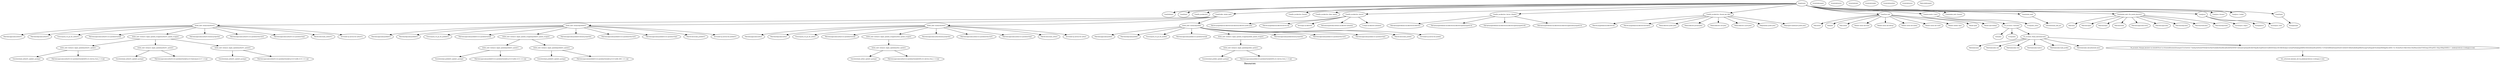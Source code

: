 digraph Resources {
    label = "Resources"
    "Stage[main]" [
        fontsize = 8,
        label = "Stage[main]"
    ]

    "Class[Settings]" [
        fontsize = 8,
        label = "Class[Settings]"
    ]

    "Class[Main]" [
        fontsize = 8,
        label = "Class[Main]"
    ]

    "Class[Pe_mcollective]" [
        fontsize = 8,
        label = "Class[Pe_mcollective]"
    ]

    "Class[Profile::Adobe_em6]" [
        fontsize = 8,
        label = "Class[Profile::Adobe_em6]"
    ]

    "Class[Pe_mcollective::Params]" [
        fontsize = 8,
        label = "Class[Pe_mcollective::Params]"
    ]

    "Class[Pe_mcollective::Role::Agent]" [
        fontsize = 8,
        label = "Class[Pe_mcollective::Role::Agent]"
    ]

    "Class[Pe_mcollective::Server]" [
        fontsize = 8,
        label = "Class[Pe_mcollective::Server]"
    ]

    "Class[Pe_mcollective::Server::Plugins]" [
        fontsize = 8,
        label = "Class[Pe_mcollective::Server::Plugins]"
    ]

    "File[/opt/puppet/libexec/mcollective/mcollective]" [
        fontsize = 8,
        label = "File[/opt/puppet/libexec/mcollective/mcollective]"
    ]

    "File[/opt/puppet/libexec/mcollective/mcollective/agent/puppetd.rb]" [
        fontsize = 8,
        label = "File[/opt/puppet/libexec/mcollective/mcollective/agent/puppetd.rb]"
    ]

    "File[/opt/puppet/libexec/mcollective/mcollective/agent/puppetd.ddl]" [
        fontsize = 8,
        label = "File[/opt/puppet/libexec/mcollective/mcollective/agent/puppetd.ddl]"
    ]

    "File[/opt/puppet/libexec/mcollective/mcollective/application/puppetd.rb]" [
        fontsize = 8,
        label = "File[/opt/puppet/libexec/mcollective/mcollective/application/puppetd.rb]"
    ]

    "Class[Pe_mcollective::Shared_key_files]" [
        fontsize = 8,
        label = "Class[Pe_mcollective::Shared_key_files]"
    ]

    "File[/etc/puppetlabs/mcollective/ssl]" [
        fontsize = 8,
        label = "File[/etc/puppetlabs/mcollective/ssl]"
    ]

    "File[/etc/puppetlabs/mcollective/ssl/clients]" [
        fontsize = 8,
        label = "File[/etc/puppetlabs/mcollective/ssl/clients]"
    ]

    "File[mcollective-public.pem]" [
        fontsize = 8,
        label = "File[mcollective-public.pem]"
    ]

    "File[mcollective-private.pem]" [
        fontsize = 8,
        label = "File[mcollective-private.pem]"
    ]

    "File[mcollective-cert.pem]" [
        fontsize = 8,
        label = "File[mcollective-cert.pem]"
    ]

    "File[mcollective-cacert.pem]" [
        fontsize = 8,
        label = "File[mcollective-cacert.pem]"
    ]

    "File[peadmin-public.pem]" [
        fontsize = 8,
        label = "File[peadmin-public.pem]"
    ]

    "File[puppet-dashboard-public.pem]" [
        fontsize = 8,
        label = "File[puppet-dashboard-public.pem]"
    ]

    "File[/etc/puppetlabs/mcollective/ssl/clients/mcollective-public.pem]" [
        fontsize = 8,
        label = "File[/etc/puppetlabs/mcollective/ssl/clients/mcollective-public.pem]"
    ]

    "File[/etc/puppetlabs/mcollective/server.cfg]" [
        fontsize = 8,
        label = "File[/etc/puppetlabs/mcollective/server.cfg]"
    ]

    "Service[pe-mcollective]" [
        fontsize = 8,
        label = "Service[pe-mcollective]"
    ]

    "File[/opt/puppet/sbin/refresh-mcollective-metadata]" [
        fontsize = 8,
        label = "File[/opt/puppet/sbin/refresh-mcollective-metadata]"
    ]

    "Cron[pe-mcollective-metadata]" [
        fontsize = 8,
        label = "Cron[pe-mcollective-metadata]"
    ]

    "Class[Yum-wsi]" [
        fontsize = 8,
        label = "Class[Yum-wsi]"
    ]

    "File[centos]" [
        fontsize = 8,
        label = "File[centos]"
    ]

    "File[epel]" [
        fontsize = 8,
        label = "File[epel]"
    ]

    "File[custom]" [
        fontsize = 8,
        label = "File[custom]"
    ]

    "File[old-centos-old-base]" [
        fontsize = 8,
        label = "File[old-centos-old-base]"
    ]

    "File[old-centos-old-debug]" [
        fontsize = 8,
        label = "File[old-centos-old-debug]"
    ]

    "File[old-centos-old-media]" [
        fontsize = 8,
        label = "File[old-centos-old-media]"
    ]

    "File[old-centos-old-vault]" [
        fontsize = 8,
        label = "File[old-centos-old-vault]"
    ]

    "File[old-cobbler-repo]" [
        fontsize = 8,
        label = "File[old-cobbler-repo]"
    ]

    "File[old-epel]" [
        fontsize = 8,
        label = "File[old-epel]"
    ]

    "File[old-epel-testing]" [
        fontsize = 8,
        label = "File[old-epel-testing]"
    ]

    "Class[Accounts::Users]" [
        fontsize = 8,
        label = "Class[Accounts::Users]"
    ]

    "Pe_accounts::User[aem]" [
        fontsize = 8,
        label = "Pe_accounts::User[aem]"
    ]

    "Group[aem_users]" [
        fontsize = 8,
        label = "Group[aem_users]"
    ]

    "Adobe_em6::Instance[author01]" [
        fontsize = 8,
        label = "Adobe_em6::Instance[author01]"
    ]

    "Adobe_em6::Instance[publish02]" [
        fontsize = 8,
        label = "Adobe_em6::Instance[publish02]"
    ]

    "Adobe_em6::Instance[author]" [
        fontsize = 8,
        label = "Adobe_em6::Instance[author]"
    ]

    "Adobe_em6::Instance[publish]" [
        fontsize = 8,
        label = "Adobe_em6::Instance[publish]"
    ]

    "User[aem]" [
        fontsize = 8,
        label = "User[aem]"
    ]

    "Group[aem]" [
        fontsize = 8,
        label = "Group[aem]"
    ]

    "Pe_accounts::Home_dir[/home/aem]" [
        fontsize = 8,
        label = "Pe_accounts::Home_dir[/home/aem]"
    ]

    "Class[Adobe_em6::Params]" [
        fontsize = 8,
        label = "Class[Adobe_em6::Params]"
    ]

    "Class[Adobe_em6]" [
        fontsize = 8,
        label = "Class[Adobe_em6]"
    ]

    "Class[Adobe_em6::Pre_install_directory]" [
        fontsize = 8,
        label = "Class[Adobe_em6::Pre_install_directory]"
    ]

    "File[/data]" [
        fontsize = 8,
        label = "File[/data]"
    ]

    "File[/data/apps]" [
        fontsize = 8,
        label = "File[/data/apps]"
    ]

    "File[/data/logs]" [
        fontsize = 8,
        label = "File[/data/logs]"
    ]

    "File[/data/tools]" [
        fontsize = 8,
        label = "File[/data/tools]"
    ]

    "File[/data/apps/aem/certs]" [
        fontsize = 8,
        label = "File[/data/apps/aem/certs]"
    ]

    "File[/data/apps/aem]" [
        fontsize = 8,
        label = "File[/data/apps/aem]"
    ]

    "File[/data/logs/aem]" [
        fontsize = 8,
        label = "File[/data/logs/aem]"
    ]

    "File[/data/tools/aem]" [
        fontsize = 8,
        label = "File[/data/tools/aem]"
    ]

    "File[/data/logs/tools]" [
        fontsize = 8,
        label = "File[/data/logs/tools]"
    ]

    "Class[Java]" [
        fontsize = 8,
        label = "Class[Java]"
    ]

    "Class[Java::Params]" [
        fontsize = 8,
        label = "Class[Java::Params]"
    ]

    "Anchor[java::begin:]" [
        fontsize = 8,
        label = "Anchor[java::begin:]"
    ]

    "Package[java]" [
        fontsize = 8,
        label = "Package[java]"
    ]

    "Class[Java::Config]" [
        fontsize = 8,
        label = "Class[Java::Config]"
    ]

    "Anchor[java::end]" [
        fontsize = 8,
        label = "Anchor[java::end]"
    ]

    "Class[Wget]" [
        fontsize = 8,
        label = "Class[Wget]"
    ]

    "Package[wget]" [
        fontsize = 8,
        label = "Package[wget]"
    ]

    "Exec[download_aem_jar]" [
        fontsize = 8,
        label = "Exec[download_aem_jar]"
    ]

    "File[/data/apps/aem/author01]" [
        fontsize = 8,
        label = "File[/data/apps/aem/author01]"
    ]

    "File[/data/logs/aem/author01]" [
        fontsize = 8,
        label = "File[/data/logs/aem/author01]"
    ]

    "Exec[unpack_crx_jar_for_author01]" [
        fontsize = 8,
        label = "Exec[unpack_crx_jar_for_author01]"
    ]

    "File[/data/apps/aem/author01/crx-quickstart/install]" [
        fontsize = 8,
        label = "File[/data/apps/aem/author01/crx-quickstart/install]"
    ]

    "Adobe_em6::Instance::Apply_updates_wrapper[author01_update_wrapper]" [
        fontsize = 8,
        label = "Adobe_em6::Instance::Apply_updates_wrapper[author01_update_wrapper]"
    ]

    "File[/data/apps/aem/author01/license.properties]" [
        fontsize = 8,
        label = "File[/data/apps/aem/author01/license.properties]"
    ]

    "File[/data/apps/aem/author01/crx-quickstart/bin/start]" [
        fontsize = 8,
        label = "File[/data/apps/aem/author01/crx-quickstart/bin/start]"
    ]

    "File[/data/apps/aem/author01/crx-quickstart/logs]" [
        fontsize = 8,
        label = "File[/data/apps/aem/author01/crx-quickstart/logs]"
    ]

    "File[/etc/init.d/aem_author01]" [
        fontsize = 8,
        label = "File[/etc/init.d/aem_author01]"
    ]

    "Service[set up service for author01]" [
        fontsize = 8,
        label = "Service[set up service for author01]"
    ]

    "File[/data/apps/aem/publish02]" [
        fontsize = 8,
        label = "File[/data/apps/aem/publish02]"
    ]

    "File[/data/logs/aem/publish02]" [
        fontsize = 8,
        label = "File[/data/logs/aem/publish02]"
    ]

    "Exec[unpack_crx_jar_for_publish02]" [
        fontsize = 8,
        label = "Exec[unpack_crx_jar_for_publish02]"
    ]

    "File[/data/apps/aem/publish02/crx-quickstart/install]" [
        fontsize = 8,
        label = "File[/data/apps/aem/publish02/crx-quickstart/install]"
    ]

    "Adobe_em6::Instance::Apply_updates_wrapper[publish02_update_wrapper]" [
        fontsize = 8,
        label = "Adobe_em6::Instance::Apply_updates_wrapper[publish02_update_wrapper]"
    ]

    "File[/data/apps/aem/publish02/license.properties]" [
        fontsize = 8,
        label = "File[/data/apps/aem/publish02/license.properties]"
    ]

    "File[/data/apps/aem/publish02/crx-quickstart/bin/start]" [
        fontsize = 8,
        label = "File[/data/apps/aem/publish02/crx-quickstart/bin/start]"
    ]

    "File[/data/apps/aem/publish02/crx-quickstart/logs]" [
        fontsize = 8,
        label = "File[/data/apps/aem/publish02/crx-quickstart/logs]"
    ]

    "File[/etc/init.d/aem_publish02]" [
        fontsize = 8,
        label = "File[/etc/init.d/aem_publish02]"
    ]

    "Service[set up service for publish02]" [
        fontsize = 8,
        label = "Service[set up service for publish02]"
    ]

    "File[/data/apps/aem/author]" [
        fontsize = 8,
        label = "File[/data/apps/aem/author]"
    ]

    "File[/data/logs/aem/author]" [
        fontsize = 8,
        label = "File[/data/logs/aem/author]"
    ]

    "Exec[unpack_crx_jar_for_author]" [
        fontsize = 8,
        label = "Exec[unpack_crx_jar_for_author]"
    ]

    "File[/data/apps/aem/author/crx-quickstart/install]" [
        fontsize = 8,
        label = "File[/data/apps/aem/author/crx-quickstart/install]"
    ]

    "Adobe_em6::Instance::Apply_updates_wrapper[author_update_wrapper]" [
        fontsize = 8,
        label = "Adobe_em6::Instance::Apply_updates_wrapper[author_update_wrapper]"
    ]

    "File[/data/apps/aem/author/license.properties]" [
        fontsize = 8,
        label = "File[/data/apps/aem/author/license.properties]"
    ]

    "File[/data/apps/aem/author/crx-quickstart/bin/start]" [
        fontsize = 8,
        label = "File[/data/apps/aem/author/crx-quickstart/bin/start]"
    ]

    "File[/data/apps/aem/author/crx-quickstart/logs]" [
        fontsize = 8,
        label = "File[/data/apps/aem/author/crx-quickstart/logs]"
    ]

    "File[/etc/init.d/aem_author]" [
        fontsize = 8,
        label = "File[/etc/init.d/aem_author]"
    ]

    "Service[set up service for author]" [
        fontsize = 8,
        label = "Service[set up service for author]"
    ]

    "File[/data/apps/aem/publish]" [
        fontsize = 8,
        label = "File[/data/apps/aem/publish]"
    ]

    "File[/data/logs/aem/publish]" [
        fontsize = 8,
        label = "File[/data/logs/aem/publish]"
    ]

    "Exec[unpack_crx_jar_for_publish]" [
        fontsize = 8,
        label = "Exec[unpack_crx_jar_for_publish]"
    ]

    "File[/data/apps/aem/publish/crx-quickstart/install]" [
        fontsize = 8,
        label = "File[/data/apps/aem/publish/crx-quickstart/install]"
    ]

    "Adobe_em6::Instance::Apply_updates_wrapper[publish_update_wrapper]" [
        fontsize = 8,
        label = "Adobe_em6::Instance::Apply_updates_wrapper[publish_update_wrapper]"
    ]

    "File[/data/apps/aem/publish/license.properties]" [
        fontsize = 8,
        label = "File[/data/apps/aem/publish/license.properties]"
    ]

    "File[/data/apps/aem/publish/crx-quickstart/bin/start]" [
        fontsize = 8,
        label = "File[/data/apps/aem/publish/crx-quickstart/bin/start]"
    ]

    "File[/data/apps/aem/publish/crx-quickstart/logs]" [
        fontsize = 8,
        label = "File[/data/apps/aem/publish/crx-quickstart/logs]"
    ]

    "File[/etc/init.d/aem_publish]" [
        fontsize = 8,
        label = "File[/etc/init.d/aem_publish]"
    ]

    "Service[set up service for publish]" [
        fontsize = 8,
        label = "Service[set up service for publish]"
    ]

    "File[/home/aem]" [
        fontsize = 8,
        label = "File[/home/aem]"
    ]

    "File[/home/aem/.ssh]" [
        fontsize = 8,
        label = "File[/home/aem/.ssh]"
    ]

    "File[/home/aem/.vim]" [
        fontsize = 8,
        label = "File[/home/aem/.vim]"
    ]

    "File[/home/aem/.bashrc]" [
        fontsize = 8,
        label = "File[/home/aem/.bashrc]"
    ]

    "File[/home/aem/.bash_profile]" [
        fontsize = 8,
        label = "File[/home/aem/.bash_profile]"
    ]

    "File[/home/aem/.ssh/authorized_keys]" [
        fontsize = 8,
        label = "File[/home/aem/.ssh/authorized_keys]"
    ]

    "Pe_accounts::Manage_keys[ssh-rsa AAAAB3NzaC1yc2EAAAABIwAAAQEAsongwGT2xTA4t5ZL77dnbbq/XetSoZaNTM40jD3hrNimY0ubbk6nMexZlIhx3j6tu8dfToDSF06Y7nKSymdvwpSsmyBl18h6VMgatKcDogWhSu92OeZBOfI5YeAnr2HCMi8vBcikuJLC4ziOgFMaMqfmpjA88lPdr/8ZZwhKdmlrRCJy6tDHLv723VtxDQ6RElxbDmmof28y4IC3Q0eD4T/4RdxDmByBmsjMBx9vizyqgTLkNmgsdhT4L8xbtgYBZXfgpt9y/sZ0fI2+Ty+RvohoPnd220kbGSSduCt8/J0BansQi4lnYV80E4epyr0WwpWEl+vRxg18PkqyE8I8Ew== jenkins@webcms-ci.webapps.rr.com]" [
        fontsize = 8,
        label = "Pe_accounts::Manage_keys[ssh-rsa AAAAB3NzaC1yc2EAAAABIwAAAQEAsongwGT2xTA4t5ZL77dnbbq/XetSoZaNTM40jD3hrNimY0ubbk6nMexZlIhx3j6tu8dfToDSF06Y7nKSymdvwpSsmyBl18h6VMgatKcDogWhSu92OeZBOfI5YeAnr2HCMi8vBcikuJLC4ziOgFMaMqfmpjA88lPdr/8ZZwhKdmlrRCJy6tDHLv723VtxDQ6RElxbDmmof28y4IC3Q0eD4T/4RdxDmByBmsjMBx9vizyqgTLkNmgsdhT4L8xbtgYBZXfgpt9y/sZ0fI2+Ty+RvohoPnd220kbGSSduCt8/J0BansQi4lnYV80E4epyr0WwpWEl+vRxg18PkqyE8I8Ew== jenkins@webcms-ci.webapps.rr.com]"
    ]

    "Adobe_em6::Instance::Apply_updates[author01_update1]" [
        fontsize = 8,
        label = "Adobe_em6::Instance::Apply_updates[author01_update1]"
    ]

    "Adobe_em6::Instance::Apply_updates[author01_update2]" [
        fontsize = 8,
        label = "Adobe_em6::Instance::Apply_updates[author01_update2]"
    ]

    "Adobe_em6::Instance::Apply_updates[author01_update3]" [
        fontsize = 8,
        label = "Adobe_em6::Instance::Apply_updates[author01_update3]"
    ]

    "Adobe_em6::Instance::Apply_updates[publish02_update1]" [
        fontsize = 8,
        label = "Adobe_em6::Instance::Apply_updates[publish02_update1]"
    ]

    "Adobe_em6::Instance::Apply_updates[publish02_update2]" [
        fontsize = 8,
        label = "Adobe_em6::Instance::Apply_updates[publish02_update2]"
    ]

    "Adobe_em6::Instance::Apply_updates[author_update1]" [
        fontsize = 8,
        label = "Adobe_em6::Instance::Apply_updates[author_update1]"
    ]

    "Adobe_em6::Instance::Apply_updates[publish_update1]" [
        fontsize = 8,
        label = "Adobe_em6::Instance::Apply_updates[publish_update1]"
    ]

    "Ssh_authorized_key[aem_ssh-rsa_jenkins@webcms-ci.webapps.rr.com]" [
        fontsize = 8,
        label = "Ssh_authorized_key[aem_ssh-rsa_jenkins@webcms-ci.webapps.rr.com]"
    ]

    "Exec[download_author01_update1_package]" [
        fontsize = 8,
        label = "Exec[download_author01_update1_package]"
    ]

    "File[/data/apps/aem/author01/crx-quickstart/install/AEM_6.0_Service_Pack_2-1.0.zip]" [
        fontsize = 8,
        label = "File[/data/apps/aem/author01/crx-quickstart/install/AEM_6.0_Service_Pack_2-1.0.zip]"
    ]

    "Exec[download_author01_update2_package]" [
        fontsize = 8,
        label = "Exec[download_author01_update2_package]"
    ]

    "File[/data/apps/aem/author01/crx-quickstart/install/cq-6.0-featurepack-4137-1.0.zip]" [
        fontsize = 8,
        label = "File[/data/apps/aem/author01/crx-quickstart/install/cq-6.0-featurepack-4137-1.0.zip]"
    ]

    "Exec[download_author01_update3_package]" [
        fontsize = 8,
        label = "Exec[download_author01_update3_package]"
    ]

    "File[/data/apps/aem/author01/crx-quickstart/install/cq-6.0.0-hotfix-4135-1.0.2.zip]" [
        fontsize = 8,
        label = "File[/data/apps/aem/author01/crx-quickstart/install/cq-6.0.0-hotfix-4135-1.0.2.zip]"
    ]

    "Exec[download_publish02_update1_package]" [
        fontsize = 8,
        label = "Exec[download_publish02_update1_package]"
    ]

    "File[/data/apps/aem/publish02/crx-quickstart/install/cq-6.0.0-hotfix-4135-1.0.2.zip]" [
        fontsize = 8,
        label = "File[/data/apps/aem/publish02/crx-quickstart/install/cq-6.0.0-hotfix-4135-1.0.2.zip]"
    ]

    "Exec[download_publish02_update2_package]" [
        fontsize = 8,
        label = "Exec[download_publish02_update2_package]"
    ]

    "File[/data/apps/aem/publish02/crx-quickstart/install/cq-6.0.0-hotfix-4681-1.0.1.zip]" [
        fontsize = 8,
        label = "File[/data/apps/aem/publish02/crx-quickstart/install/cq-6.0.0-hotfix-4681-1.0.1.zip]"
    ]

    "Exec[download_author_update1_package]" [
        fontsize = 8,
        label = "Exec[download_author_update1_package]"
    ]

    "File[/data/apps/aem/author/crx-quickstart/install/AEM_6.0_Service_Pack_2-1.0.zip]" [
        fontsize = 8,
        label = "File[/data/apps/aem/author/crx-quickstart/install/AEM_6.0_Service_Pack_2-1.0.zip]"
    ]

    "Exec[download_publish_update1_package]" [
        fontsize = 8,
        label = "Exec[download_publish_update1_package]"
    ]

    "File[/data/apps/aem/publish/crx-quickstart/install/AEM_6.0_Service_Pack_2-1.0.zip]" [
        fontsize = 8,
        label = "File[/data/apps/aem/publish/crx-quickstart/install/AEM_6.0_Service_Pack_2-1.0.zip]"
    ]

    "Schedule[puppet]" [
        fontsize = 8,
        label = "Schedule[puppet]"
    ]

    "Schedule[hourly]" [
        fontsize = 8,
        label = "Schedule[hourly]"
    ]

    "Schedule[daily]" [
        fontsize = 8,
        label = "Schedule[daily]"
    ]

    "Schedule[weekly]" [
        fontsize = 8,
        label = "Schedule[weekly]"
    ]

    "Schedule[monthly]" [
        fontsize = 8,
        label = "Schedule[monthly]"
    ]

    "Schedule[never]" [
        fontsize = 8,
        label = "Schedule[never]"
    ]

    "Filebucket[puppet]" [
        fontsize = 8,
        label = "Filebucket[puppet]"
    ]

    "Stage[main]" -> "Class[Settings]" [
        fontsize = 8
    ]

    "Stage[main]" -> "Class[Main]" [
        fontsize = 8
    ]

    "Stage[main]" -> "Class[Pe_mcollective]" [
        fontsize = 8
    ]

    "Stage[main]" -> "Class[Profile::Adobe_em6]" [
        fontsize = 8
    ]

    "Stage[main]" -> "Class[Pe_mcollective::Params]" [
        fontsize = 8
    ]

    "Stage[main]" -> "Class[Pe_mcollective::Role::Agent]" [
        fontsize = 8
    ]

    "Stage[main]" -> "Class[Pe_mcollective::Server]" [
        fontsize = 8
    ]

    "Stage[main]" -> "Class[Pe_mcollective::Server::Plugins]" [
        fontsize = 8
    ]

    "Class[Pe_mcollective::Server::Plugins]" -> "File[/opt/puppet/libexec/mcollective/mcollective]" [
        fontsize = 8
    ]

    "Class[Pe_mcollective::Server::Plugins]" -> "File[/opt/puppet/libexec/mcollective/mcollective/agent/puppetd.rb]" [
        fontsize = 8
    ]

    "Class[Pe_mcollective::Server::Plugins]" -> "File[/opt/puppet/libexec/mcollective/mcollective/agent/puppetd.ddl]" [
        fontsize = 8
    ]

    "Class[Pe_mcollective::Server::Plugins]" -> "File[/opt/puppet/libexec/mcollective/mcollective/application/puppetd.rb]" [
        fontsize = 8
    ]

    "Stage[main]" -> "Class[Pe_mcollective::Shared_key_files]" [
        fontsize = 8
    ]

    "Class[Pe_mcollective::Shared_key_files]" -> "File[/etc/puppetlabs/mcollective/ssl]" [
        fontsize = 8
    ]

    "Class[Pe_mcollective::Shared_key_files]" -> "File[/etc/puppetlabs/mcollective/ssl/clients]" [
        fontsize = 8
    ]

    "Class[Pe_mcollective::Shared_key_files]" -> "File[mcollective-public.pem]" [
        fontsize = 8
    ]

    "Class[Pe_mcollective::Shared_key_files]" -> "File[mcollective-private.pem]" [
        fontsize = 8
    ]

    "Class[Pe_mcollective::Shared_key_files]" -> "File[mcollective-cert.pem]" [
        fontsize = 8
    ]

    "Class[Pe_mcollective::Shared_key_files]" -> "File[mcollective-cacert.pem]" [
        fontsize = 8
    ]

    "Class[Pe_mcollective::Shared_key_files]" -> "File[peadmin-public.pem]" [
        fontsize = 8
    ]

    "Class[Pe_mcollective::Shared_key_files]" -> "File[puppet-dashboard-public.pem]" [
        fontsize = 8
    ]

    "Class[Pe_mcollective::Server]" -> "File[/etc/puppetlabs/mcollective/ssl/clients/mcollective-public.pem]" [
        fontsize = 8
    ]

    "Class[Pe_mcollective::Server]" -> "File[/etc/puppetlabs/mcollective/server.cfg]" [
        fontsize = 8
    ]

    "Class[Pe_mcollective::Server]" -> "Service[pe-mcollective]" [
        fontsize = 8
    ]

    "Class[Pe_mcollective::Server]" -> "File[/opt/puppet/sbin/refresh-mcollective-metadata]" [
        fontsize = 8
    ]

    "Class[Pe_mcollective::Server]" -> "Cron[pe-mcollective-metadata]" [
        fontsize = 8
    ]

    "Stage[main]" -> "Class[Yum-wsi]" [
        fontsize = 8
    ]

    "Class[Yum-wsi]" -> "File[centos]" [
        fontsize = 8
    ]

    "Class[Yum-wsi]" -> "File[epel]" [
        fontsize = 8
    ]

    "Class[Yum-wsi]" -> "File[custom]" [
        fontsize = 8
    ]

    "Class[Yum-wsi]" -> "File[old-centos-old-base]" [
        fontsize = 8
    ]

    "Class[Yum-wsi]" -> "File[old-centos-old-debug]" [
        fontsize = 8
    ]

    "Class[Yum-wsi]" -> "File[old-centos-old-media]" [
        fontsize = 8
    ]

    "Class[Yum-wsi]" -> "File[old-centos-old-vault]" [
        fontsize = 8
    ]

    "Class[Yum-wsi]" -> "File[old-cobbler-repo]" [
        fontsize = 8
    ]

    "Class[Yum-wsi]" -> "File[old-epel]" [
        fontsize = 8
    ]

    "Class[Yum-wsi]" -> "File[old-epel-testing]" [
        fontsize = 8
    ]

    "Stage[main]" -> "Class[Accounts::Users]" [
        fontsize = 8
    ]

    "Class[Accounts::Users]" -> "Pe_accounts::User[aem]" [
        fontsize = 8
    ]

    "Class[Accounts::Users]" -> "Group[aem_users]" [
        fontsize = 8
    ]

    "Class[Profile::Adobe_em6]" -> "Adobe_em6::Instance[author01]" [
        fontsize = 8
    ]

    "Class[Profile::Adobe_em6]" -> "Adobe_em6::Instance[publish02]" [
        fontsize = 8
    ]

    "Class[Profile::Adobe_em6]" -> "Adobe_em6::Instance[author]" [
        fontsize = 8
    ]

    "Class[Profile::Adobe_em6]" -> "Adobe_em6::Instance[publish]" [
        fontsize = 8
    ]

    "Pe_accounts::User[aem]" -> "User[aem]" [
        fontsize = 8
    ]

    "Pe_accounts::User[aem]" -> "Group[aem]" [
        fontsize = 8
    ]

    "Pe_accounts::User[aem]" -> "Pe_accounts::Home_dir[/home/aem]" [
        fontsize = 8
    ]

    "Stage[main]" -> "Class[Adobe_em6::Params]" [
        fontsize = 8
    ]

    "Stage[main]" -> "Class[Adobe_em6]" [
        fontsize = 8
    ]

    "Stage[main]" -> "Class[Adobe_em6::Pre_install_directory]" [
        fontsize = 8
    ]

    "Class[Adobe_em6::Pre_install_directory]" -> "File[/data]" [
        fontsize = 8
    ]

    "Class[Adobe_em6::Pre_install_directory]" -> "File[/data/apps]" [
        fontsize = 8
    ]

    "Class[Adobe_em6::Pre_install_directory]" -> "File[/data/logs]" [
        fontsize = 8
    ]

    "Class[Adobe_em6::Pre_install_directory]" -> "File[/data/tools]" [
        fontsize = 8
    ]

    "Class[Adobe_em6::Pre_install_directory]" -> "File[/data/apps/aem/certs]" [
        fontsize = 8
    ]

    "Class[Adobe_em6::Pre_install_directory]" -> "File[/data/apps/aem]" [
        fontsize = 8
    ]

    "Class[Adobe_em6::Pre_install_directory]" -> "File[/data/logs/aem]" [
        fontsize = 8
    ]

    "Class[Adobe_em6::Pre_install_directory]" -> "File[/data/tools/aem]" [
        fontsize = 8
    ]

    "Class[Adobe_em6::Pre_install_directory]" -> "File[/data/logs/tools]" [
        fontsize = 8
    ]

    "Stage[main]" -> "Class[Java]" [
        fontsize = 8
    ]

    "Stage[main]" -> "Class[Java::Params]" [
        fontsize = 8
    ]

    "Class[Java]" -> "Anchor[java::begin:]" [
        fontsize = 8
    ]

    "Class[Java]" -> "Package[java]" [
        fontsize = 8
    ]

    "Stage[main]" -> "Class[Java::Config]" [
        fontsize = 8
    ]

    "Class[Java]" -> "Anchor[java::end]" [
        fontsize = 8
    ]

    "Stage[main]" -> "Class[Wget]" [
        fontsize = 8
    ]

    "Class[Wget]" -> "Package[wget]" [
        fontsize = 8
    ]

    "Class[Adobe_em6]" -> "Exec[download_aem_jar]" [
        fontsize = 8
    ]

    "Adobe_em6::Instance[author01]" -> "File[/data/apps/aem/author01]" [
        fontsize = 8
    ]

    "Adobe_em6::Instance[author01]" -> "File[/data/logs/aem/author01]" [
        fontsize = 8
    ]

    "Adobe_em6::Instance[author01]" -> "Exec[unpack_crx_jar_for_author01]" [
        fontsize = 8
    ]

    "Adobe_em6::Instance[author01]" -> "File[/data/apps/aem/author01/crx-quickstart/install]" [
        fontsize = 8
    ]

    "Adobe_em6::Instance[author01]" -> "Adobe_em6::Instance::Apply_updates_wrapper[author01_update_wrapper]" [
        fontsize = 8
    ]

    "Adobe_em6::Instance[author01]" -> "File[/data/apps/aem/author01/license.properties]" [
        fontsize = 8
    ]

    "Adobe_em6::Instance[author01]" -> "File[/data/apps/aem/author01/crx-quickstart/bin/start]" [
        fontsize = 8
    ]

    "Adobe_em6::Instance[author01]" -> "File[/data/apps/aem/author01/crx-quickstart/logs]" [
        fontsize = 8
    ]

    "Adobe_em6::Instance[author01]" -> "File[/etc/init.d/aem_author01]" [
        fontsize = 8
    ]

    "Adobe_em6::Instance[author01]" -> "Service[set up service for author01]" [
        fontsize = 8
    ]

    "Adobe_em6::Instance[publish02]" -> "File[/data/apps/aem/publish02]" [
        fontsize = 8
    ]

    "Adobe_em6::Instance[publish02]" -> "File[/data/logs/aem/publish02]" [
        fontsize = 8
    ]

    "Adobe_em6::Instance[publish02]" -> "Exec[unpack_crx_jar_for_publish02]" [
        fontsize = 8
    ]

    "Adobe_em6::Instance[publish02]" -> "File[/data/apps/aem/publish02/crx-quickstart/install]" [
        fontsize = 8
    ]

    "Adobe_em6::Instance[publish02]" -> "Adobe_em6::Instance::Apply_updates_wrapper[publish02_update_wrapper]" [
        fontsize = 8
    ]

    "Adobe_em6::Instance[publish02]" -> "File[/data/apps/aem/publish02/license.properties]" [
        fontsize = 8
    ]

    "Adobe_em6::Instance[publish02]" -> "File[/data/apps/aem/publish02/crx-quickstart/bin/start]" [
        fontsize = 8
    ]

    "Adobe_em6::Instance[publish02]" -> "File[/data/apps/aem/publish02/crx-quickstart/logs]" [
        fontsize = 8
    ]

    "Adobe_em6::Instance[publish02]" -> "File[/etc/init.d/aem_publish02]" [
        fontsize = 8
    ]

    "Adobe_em6::Instance[publish02]" -> "Service[set up service for publish02]" [
        fontsize = 8
    ]

    "Adobe_em6::Instance[author]" -> "File[/data/apps/aem/author]" [
        fontsize = 8
    ]

    "Adobe_em6::Instance[author]" -> "File[/data/logs/aem/author]" [
        fontsize = 8
    ]

    "Adobe_em6::Instance[author]" -> "Exec[unpack_crx_jar_for_author]" [
        fontsize = 8
    ]

    "Adobe_em6::Instance[author]" -> "File[/data/apps/aem/author/crx-quickstart/install]" [
        fontsize = 8
    ]

    "Adobe_em6::Instance[author]" -> "Adobe_em6::Instance::Apply_updates_wrapper[author_update_wrapper]" [
        fontsize = 8
    ]

    "Adobe_em6::Instance[author]" -> "File[/data/apps/aem/author/license.properties]" [
        fontsize = 8
    ]

    "Adobe_em6::Instance[author]" -> "File[/data/apps/aem/author/crx-quickstart/bin/start]" [
        fontsize = 8
    ]

    "Adobe_em6::Instance[author]" -> "File[/data/apps/aem/author/crx-quickstart/logs]" [
        fontsize = 8
    ]

    "Adobe_em6::Instance[author]" -> "File[/etc/init.d/aem_author]" [
        fontsize = 8
    ]

    "Adobe_em6::Instance[author]" -> "Service[set up service for author]" [
        fontsize = 8
    ]

    "Adobe_em6::Instance[publish]" -> "File[/data/apps/aem/publish]" [
        fontsize = 8
    ]

    "Adobe_em6::Instance[publish]" -> "File[/data/logs/aem/publish]" [
        fontsize = 8
    ]

    "Adobe_em6::Instance[publish]" -> "Exec[unpack_crx_jar_for_publish]" [
        fontsize = 8
    ]

    "Adobe_em6::Instance[publish]" -> "File[/data/apps/aem/publish/crx-quickstart/install]" [
        fontsize = 8
    ]

    "Adobe_em6::Instance[publish]" -> "Adobe_em6::Instance::Apply_updates_wrapper[publish_update_wrapper]" [
        fontsize = 8
    ]

    "Adobe_em6::Instance[publish]" -> "File[/data/apps/aem/publish/license.properties]" [
        fontsize = 8
    ]

    "Adobe_em6::Instance[publish]" -> "File[/data/apps/aem/publish/crx-quickstart/bin/start]" [
        fontsize = 8
    ]

    "Adobe_em6::Instance[publish]" -> "File[/data/apps/aem/publish/crx-quickstart/logs]" [
        fontsize = 8
    ]

    "Adobe_em6::Instance[publish]" -> "File[/etc/init.d/aem_publish]" [
        fontsize = 8
    ]

    "Adobe_em6::Instance[publish]" -> "Service[set up service for publish]" [
        fontsize = 8
    ]

    "Pe_accounts::Home_dir[/home/aem]" -> "File[/home/aem]" [
        fontsize = 8
    ]

    "Pe_accounts::Home_dir[/home/aem]" -> "File[/home/aem/.ssh]" [
        fontsize = 8
    ]

    "Pe_accounts::Home_dir[/home/aem]" -> "File[/home/aem/.vim]" [
        fontsize = 8
    ]

    "Pe_accounts::Home_dir[/home/aem]" -> "File[/home/aem/.bashrc]" [
        fontsize = 8
    ]

    "Pe_accounts::Home_dir[/home/aem]" -> "File[/home/aem/.bash_profile]" [
        fontsize = 8
    ]

    "Pe_accounts::Home_dir[/home/aem]" -> "File[/home/aem/.ssh/authorized_keys]" [
        fontsize = 8
    ]

    "Pe_accounts::Home_dir[/home/aem]" -> "Pe_accounts::Manage_keys[ssh-rsa AAAAB3NzaC1yc2EAAAABIwAAAQEAsongwGT2xTA4t5ZL77dnbbq/XetSoZaNTM40jD3hrNimY0ubbk6nMexZlIhx3j6tu8dfToDSF06Y7nKSymdvwpSsmyBl18h6VMgatKcDogWhSu92OeZBOfI5YeAnr2HCMi8vBcikuJLC4ziOgFMaMqfmpjA88lPdr/8ZZwhKdmlrRCJy6tDHLv723VtxDQ6RElxbDmmof28y4IC3Q0eD4T/4RdxDmByBmsjMBx9vizyqgTLkNmgsdhT4L8xbtgYBZXfgpt9y/sZ0fI2+Ty+RvohoPnd220kbGSSduCt8/J0BansQi4lnYV80E4epyr0WwpWEl+vRxg18PkqyE8I8Ew== jenkins@webcms-ci.webapps.rr.com]" [
        fontsize = 8
    ]

    "Adobe_em6::Instance::Apply_updates_wrapper[author01_update_wrapper]" -> "Adobe_em6::Instance::Apply_updates[author01_update1]" [
        fontsize = 8
    ]

    "Adobe_em6::Instance::Apply_updates_wrapper[author01_update_wrapper]" -> "Adobe_em6::Instance::Apply_updates[author01_update2]" [
        fontsize = 8
    ]

    "Adobe_em6::Instance::Apply_updates_wrapper[author01_update_wrapper]" -> "Adobe_em6::Instance::Apply_updates[author01_update3]" [
        fontsize = 8
    ]

    "Adobe_em6::Instance::Apply_updates_wrapper[publish02_update_wrapper]" -> "Adobe_em6::Instance::Apply_updates[publish02_update1]" [
        fontsize = 8
    ]

    "Adobe_em6::Instance::Apply_updates_wrapper[publish02_update_wrapper]" -> "Adobe_em6::Instance::Apply_updates[publish02_update2]" [
        fontsize = 8
    ]

    "Adobe_em6::Instance::Apply_updates_wrapper[author_update_wrapper]" -> "Adobe_em6::Instance::Apply_updates[author_update1]" [
        fontsize = 8
    ]

    "Adobe_em6::Instance::Apply_updates_wrapper[publish_update_wrapper]" -> "Adobe_em6::Instance::Apply_updates[publish_update1]" [
        fontsize = 8
    ]

    "Pe_accounts::Manage_keys[ssh-rsa AAAAB3NzaC1yc2EAAAABIwAAAQEAsongwGT2xTA4t5ZL77dnbbq/XetSoZaNTM40jD3hrNimY0ubbk6nMexZlIhx3j6tu8dfToDSF06Y7nKSymdvwpSsmyBl18h6VMgatKcDogWhSu92OeZBOfI5YeAnr2HCMi8vBcikuJLC4ziOgFMaMqfmpjA88lPdr/8ZZwhKdmlrRCJy6tDHLv723VtxDQ6RElxbDmmof28y4IC3Q0eD4T/4RdxDmByBmsjMBx9vizyqgTLkNmgsdhT4L8xbtgYBZXfgpt9y/sZ0fI2+Ty+RvohoPnd220kbGSSduCt8/J0BansQi4lnYV80E4epyr0WwpWEl+vRxg18PkqyE8I8Ew== jenkins@webcms-ci.webapps.rr.com]" -> "Ssh_authorized_key[aem_ssh-rsa_jenkins@webcms-ci.webapps.rr.com]" [
        fontsize = 8
    ]

    "Adobe_em6::Instance::Apply_updates[author01_update1]" -> "Exec[download_author01_update1_package]" [
        fontsize = 8
    ]

    "Adobe_em6::Instance::Apply_updates[author01_update1]" -> "File[/data/apps/aem/author01/crx-quickstart/install/AEM_6.0_Service_Pack_2-1.0.zip]" [
        fontsize = 8
    ]

    "Adobe_em6::Instance::Apply_updates[author01_update2]" -> "Exec[download_author01_update2_package]" [
        fontsize = 8
    ]

    "Adobe_em6::Instance::Apply_updates[author01_update2]" -> "File[/data/apps/aem/author01/crx-quickstart/install/cq-6.0-featurepack-4137-1.0.zip]" [
        fontsize = 8
    ]

    "Adobe_em6::Instance::Apply_updates[author01_update3]" -> "Exec[download_author01_update3_package]" [
        fontsize = 8
    ]

    "Adobe_em6::Instance::Apply_updates[author01_update3]" -> "File[/data/apps/aem/author01/crx-quickstart/install/cq-6.0.0-hotfix-4135-1.0.2.zip]" [
        fontsize = 8
    ]

    "Adobe_em6::Instance::Apply_updates[publish02_update1]" -> "Exec[download_publish02_update1_package]" [
        fontsize = 8
    ]

    "Adobe_em6::Instance::Apply_updates[publish02_update1]" -> "File[/data/apps/aem/publish02/crx-quickstart/install/cq-6.0.0-hotfix-4135-1.0.2.zip]" [
        fontsize = 8
    ]

    "Adobe_em6::Instance::Apply_updates[publish02_update2]" -> "Exec[download_publish02_update2_package]" [
        fontsize = 8
    ]

    "Adobe_em6::Instance::Apply_updates[publish02_update2]" -> "File[/data/apps/aem/publish02/crx-quickstart/install/cq-6.0.0-hotfix-4681-1.0.1.zip]" [
        fontsize = 8
    ]

    "Adobe_em6::Instance::Apply_updates[author_update1]" -> "Exec[download_author_update1_package]" [
        fontsize = 8
    ]

    "Adobe_em6::Instance::Apply_updates[author_update1]" -> "File[/data/apps/aem/author/crx-quickstart/install/AEM_6.0_Service_Pack_2-1.0.zip]" [
        fontsize = 8
    ]

    "Adobe_em6::Instance::Apply_updates[publish_update1]" -> "Exec[download_publish_update1_package]" [
        fontsize = 8
    ]

    "Adobe_em6::Instance::Apply_updates[publish_update1]" -> "File[/data/apps/aem/publish/crx-quickstart/install/AEM_6.0_Service_Pack_2-1.0.zip]" [
        fontsize = 8
    ]

}
